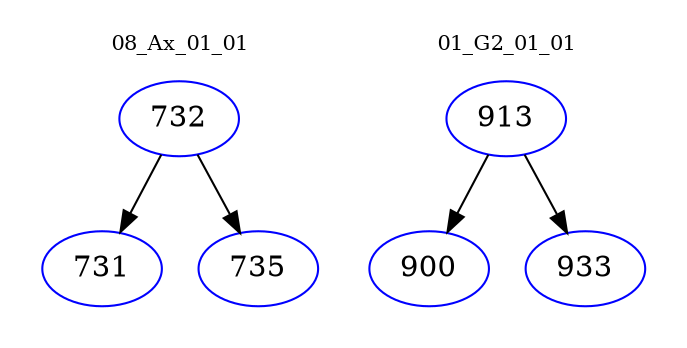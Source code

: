 digraph{
subgraph cluster_0 {
color = white
label = "08_Ax_01_01";
fontsize=10;
T0_732 [label="732", color="blue"]
T0_732 -> T0_731 [color="black"]
T0_731 [label="731", color="blue"]
T0_732 -> T0_735 [color="black"]
T0_735 [label="735", color="blue"]
}
subgraph cluster_1 {
color = white
label = "01_G2_01_01";
fontsize=10;
T1_913 [label="913", color="blue"]
T1_913 -> T1_900 [color="black"]
T1_900 [label="900", color="blue"]
T1_913 -> T1_933 [color="black"]
T1_933 [label="933", color="blue"]
}
}
